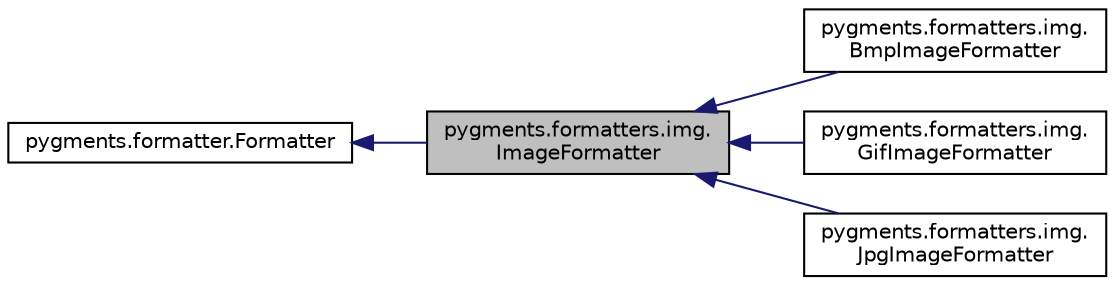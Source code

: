 digraph "pygments.formatters.img.ImageFormatter"
{
 // LATEX_PDF_SIZE
  edge [fontname="Helvetica",fontsize="10",labelfontname="Helvetica",labelfontsize="10"];
  node [fontname="Helvetica",fontsize="10",shape=record];
  rankdir="LR";
  Node1 [label="pygments.formatters.img.\lImageFormatter",height=0.2,width=0.4,color="black", fillcolor="grey75", style="filled", fontcolor="black",tooltip=" "];
  Node2 -> Node1 [dir="back",color="midnightblue",fontsize="10",style="solid"];
  Node2 [label="pygments.formatter.Formatter",height=0.2,width=0.4,color="black", fillcolor="white", style="filled",URL="$classpygments_1_1formatter_1_1Formatter.html",tooltip=" "];
  Node1 -> Node3 [dir="back",color="midnightblue",fontsize="10",style="solid"];
  Node3 [label="pygments.formatters.img.\lBmpImageFormatter",height=0.2,width=0.4,color="black", fillcolor="white", style="filled",URL="$classpygments_1_1formatters_1_1img_1_1BmpImageFormatter.html",tooltip=" "];
  Node1 -> Node4 [dir="back",color="midnightblue",fontsize="10",style="solid"];
  Node4 [label="pygments.formatters.img.\lGifImageFormatter",height=0.2,width=0.4,color="black", fillcolor="white", style="filled",URL="$classpygments_1_1formatters_1_1img_1_1GifImageFormatter.html",tooltip=" "];
  Node1 -> Node5 [dir="back",color="midnightblue",fontsize="10",style="solid"];
  Node5 [label="pygments.formatters.img.\lJpgImageFormatter",height=0.2,width=0.4,color="black", fillcolor="white", style="filled",URL="$classpygments_1_1formatters_1_1img_1_1JpgImageFormatter.html",tooltip=" "];
}
